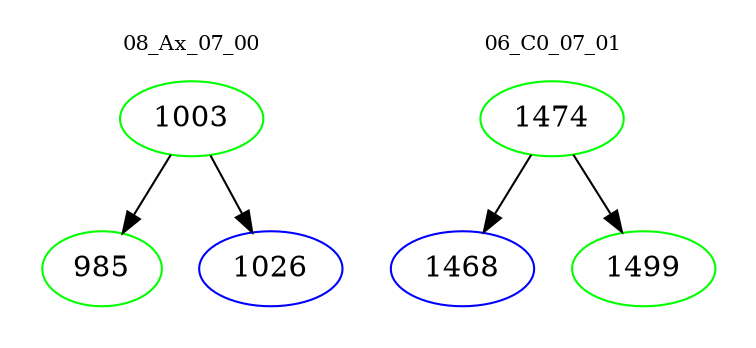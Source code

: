 digraph{
subgraph cluster_0 {
color = white
label = "08_Ax_07_00";
fontsize=10;
T0_1003 [label="1003", color="green"]
T0_1003 -> T0_985 [color="black"]
T0_985 [label="985", color="green"]
T0_1003 -> T0_1026 [color="black"]
T0_1026 [label="1026", color="blue"]
}
subgraph cluster_1 {
color = white
label = "06_C0_07_01";
fontsize=10;
T1_1474 [label="1474", color="green"]
T1_1474 -> T1_1468 [color="black"]
T1_1468 [label="1468", color="blue"]
T1_1474 -> T1_1499 [color="black"]
T1_1499 [label="1499", color="green"]
}
}
